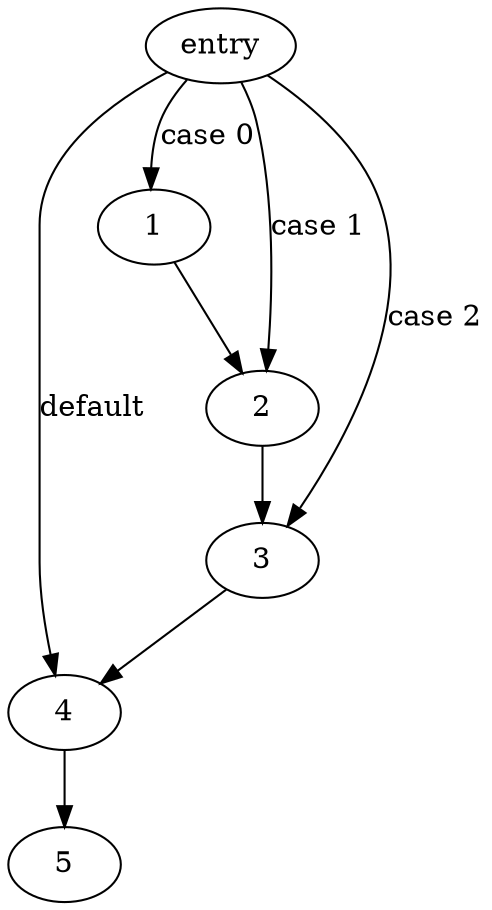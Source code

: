 digraph main {
	0->4[ label=default ];
	0->1[ label="case 0" ];
	0->2[ label="case 1" ];
	0->3[ label="case 2" ];
	1->2;
	2->3;
	3->4;
	4->5;
	0 [ label=entry ];
	1;
	2;
	3;
	4;
	5;

}

